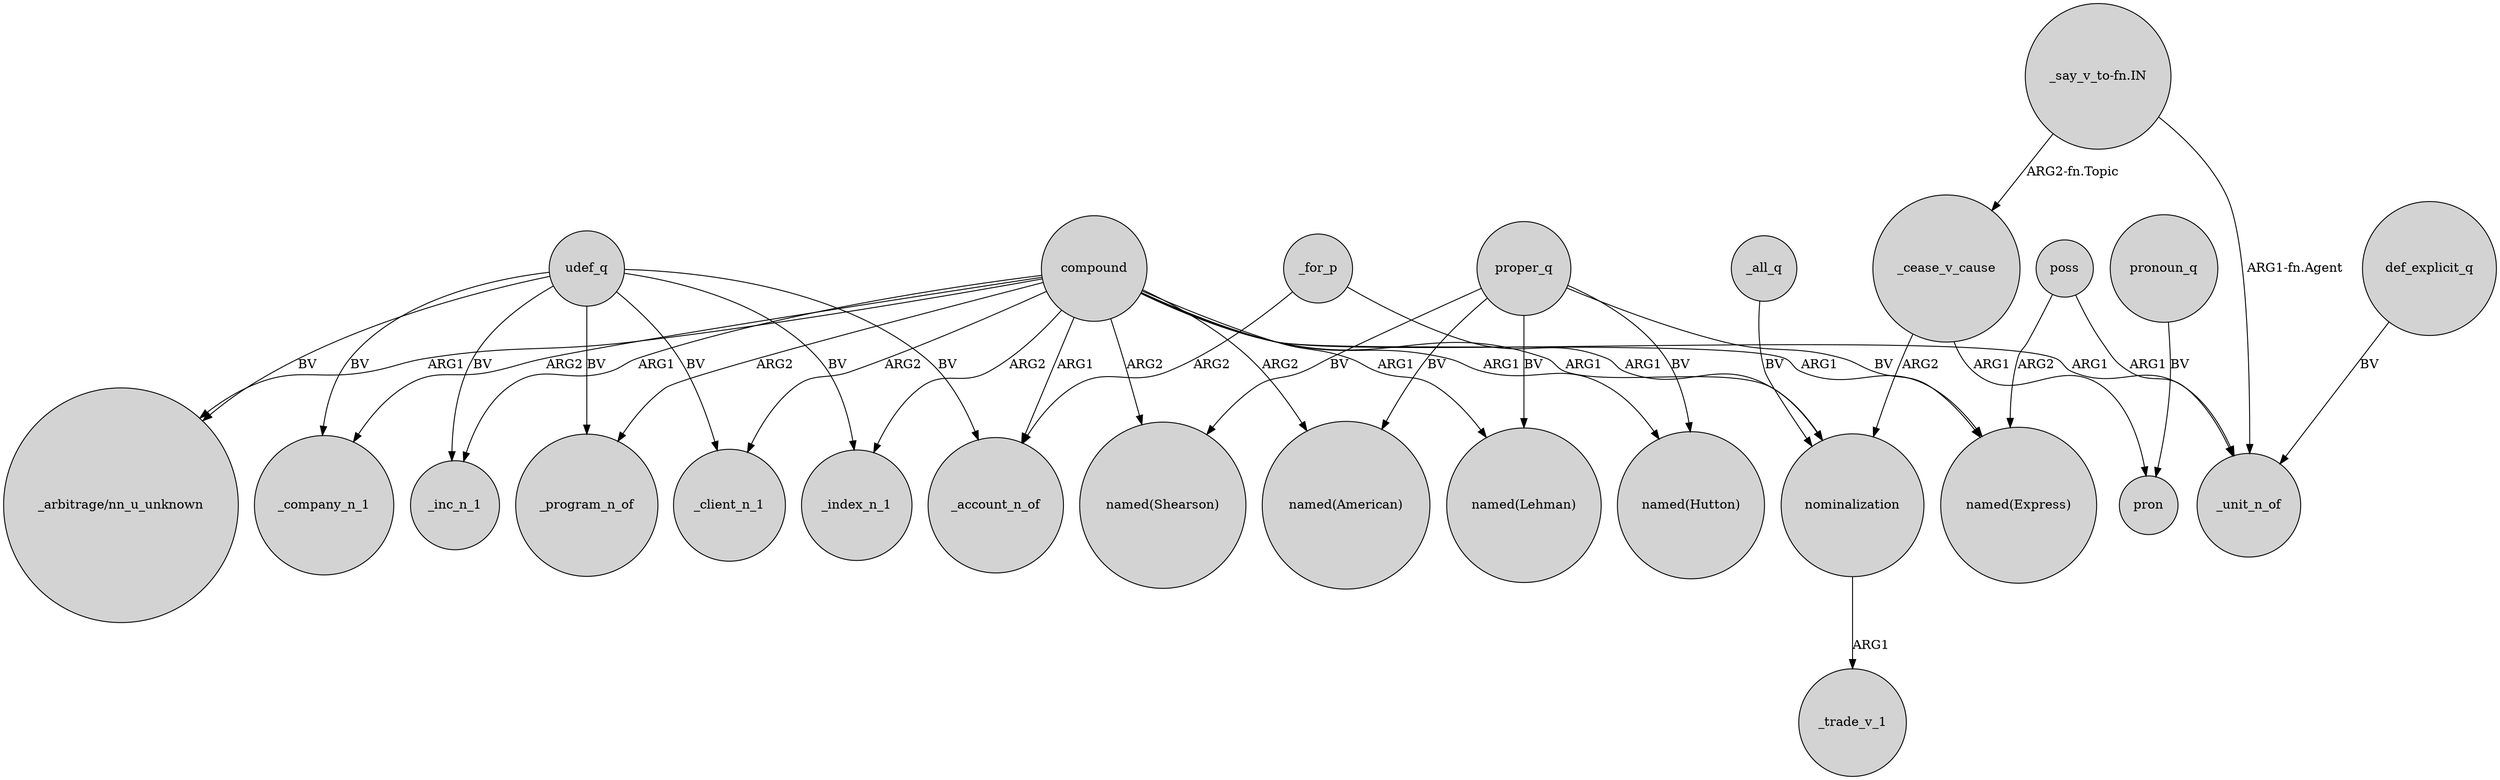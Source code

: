 digraph {
	node [shape=circle style=filled]
	compound -> _program_n_of [label=ARG2]
	udef_q -> _inc_n_1 [label=BV]
	compound -> _index_n_1 [label=ARG2]
	proper_q -> "named(Shearson)" [label=BV]
	poss -> "named(Express)" [label=ARG2]
	compound -> _client_n_1 [label=ARG2]
	proper_q -> "named(American)" [label=BV]
	def_explicit_q -> _unit_n_of [label=BV]
	compound -> _unit_n_of [label=ARG1]
	proper_q -> "named(Express)" [label=BV]
	compound -> _company_n_1 [label=ARG2]
	_for_p -> _account_n_of [label=ARG2]
	_all_q -> nominalization [label=BV]
	compound -> "named(Express)" [label=ARG1]
	udef_q -> _program_n_of [label=BV]
	udef_q -> _index_n_1 [label=BV]
	nominalization -> _trade_v_1 [label=ARG1]
	"_say_v_to-fn.IN" -> _cease_v_cause [label="ARG2-fn.Topic"]
	compound -> "named(American)" [label=ARG2]
	compound -> _account_n_of [label=ARG1]
	proper_q -> "named(Lehman)" [label=BV]
	proper_q -> "named(Hutton)" [label=BV]
	_cease_v_cause -> nominalization [label=ARG2]
	pronoun_q -> pron [label=BV]
	poss -> _unit_n_of [label=ARG1]
	udef_q -> "_arbitrage/nn_u_unknown" [label=BV]
	"_say_v_to-fn.IN" -> _unit_n_of [label="ARG1-fn.Agent"]
	compound -> "_arbitrage/nn_u_unknown" [label=ARG1]
	udef_q -> _client_n_1 [label=BV]
	udef_q -> _account_n_of [label=BV]
	_for_p -> nominalization [label=ARG1]
	compound -> "named(Shearson)" [label=ARG2]
	compound -> _inc_n_1 [label=ARG1]
	_cease_v_cause -> pron [label=ARG1]
	compound -> "named(Lehman)" [label=ARG1]
	compound -> nominalization [label=ARG1]
	compound -> "named(Hutton)" [label=ARG1]
	udef_q -> _company_n_1 [label=BV]
}
